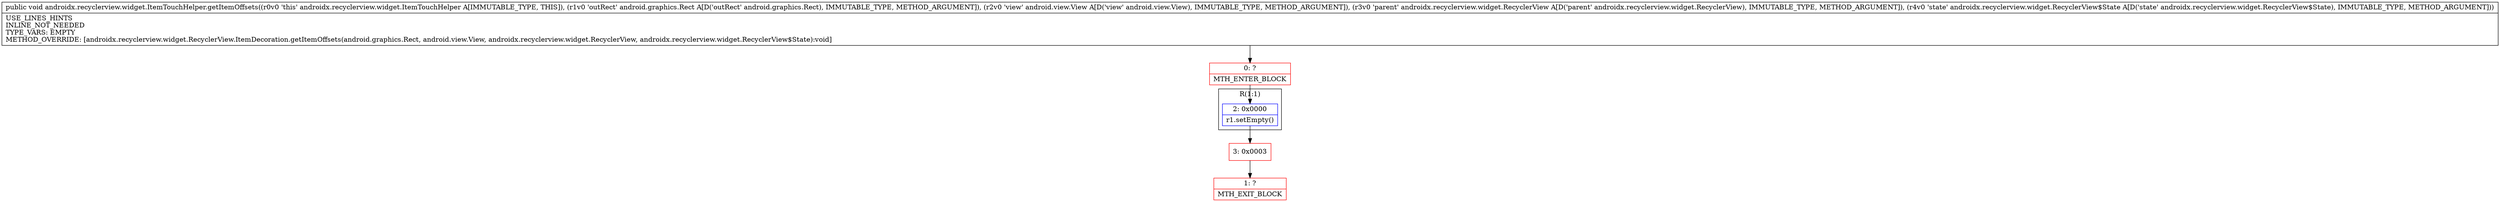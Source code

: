 digraph "CFG forandroidx.recyclerview.widget.ItemTouchHelper.getItemOffsets(Landroid\/graphics\/Rect;Landroid\/view\/View;Landroidx\/recyclerview\/widget\/RecyclerView;Landroidx\/recyclerview\/widget\/RecyclerView$State;)V" {
subgraph cluster_Region_1843961260 {
label = "R(1:1)";
node [shape=record,color=blue];
Node_2 [shape=record,label="{2\:\ 0x0000|r1.setEmpty()\l}"];
}
Node_0 [shape=record,color=red,label="{0\:\ ?|MTH_ENTER_BLOCK\l}"];
Node_3 [shape=record,color=red,label="{3\:\ 0x0003}"];
Node_1 [shape=record,color=red,label="{1\:\ ?|MTH_EXIT_BLOCK\l}"];
MethodNode[shape=record,label="{public void androidx.recyclerview.widget.ItemTouchHelper.getItemOffsets((r0v0 'this' androidx.recyclerview.widget.ItemTouchHelper A[IMMUTABLE_TYPE, THIS]), (r1v0 'outRect' android.graphics.Rect A[D('outRect' android.graphics.Rect), IMMUTABLE_TYPE, METHOD_ARGUMENT]), (r2v0 'view' android.view.View A[D('view' android.view.View), IMMUTABLE_TYPE, METHOD_ARGUMENT]), (r3v0 'parent' androidx.recyclerview.widget.RecyclerView A[D('parent' androidx.recyclerview.widget.RecyclerView), IMMUTABLE_TYPE, METHOD_ARGUMENT]), (r4v0 'state' androidx.recyclerview.widget.RecyclerView$State A[D('state' androidx.recyclerview.widget.RecyclerView$State), IMMUTABLE_TYPE, METHOD_ARGUMENT]))  | USE_LINES_HINTS\lINLINE_NOT_NEEDED\lTYPE_VARS: EMPTY\lMETHOD_OVERRIDE: [androidx.recyclerview.widget.RecyclerView.ItemDecoration.getItemOffsets(android.graphics.Rect, android.view.View, androidx.recyclerview.widget.RecyclerView, androidx.recyclerview.widget.RecyclerView$State):void]\l}"];
MethodNode -> Node_0;Node_2 -> Node_3;
Node_0 -> Node_2;
Node_3 -> Node_1;
}

